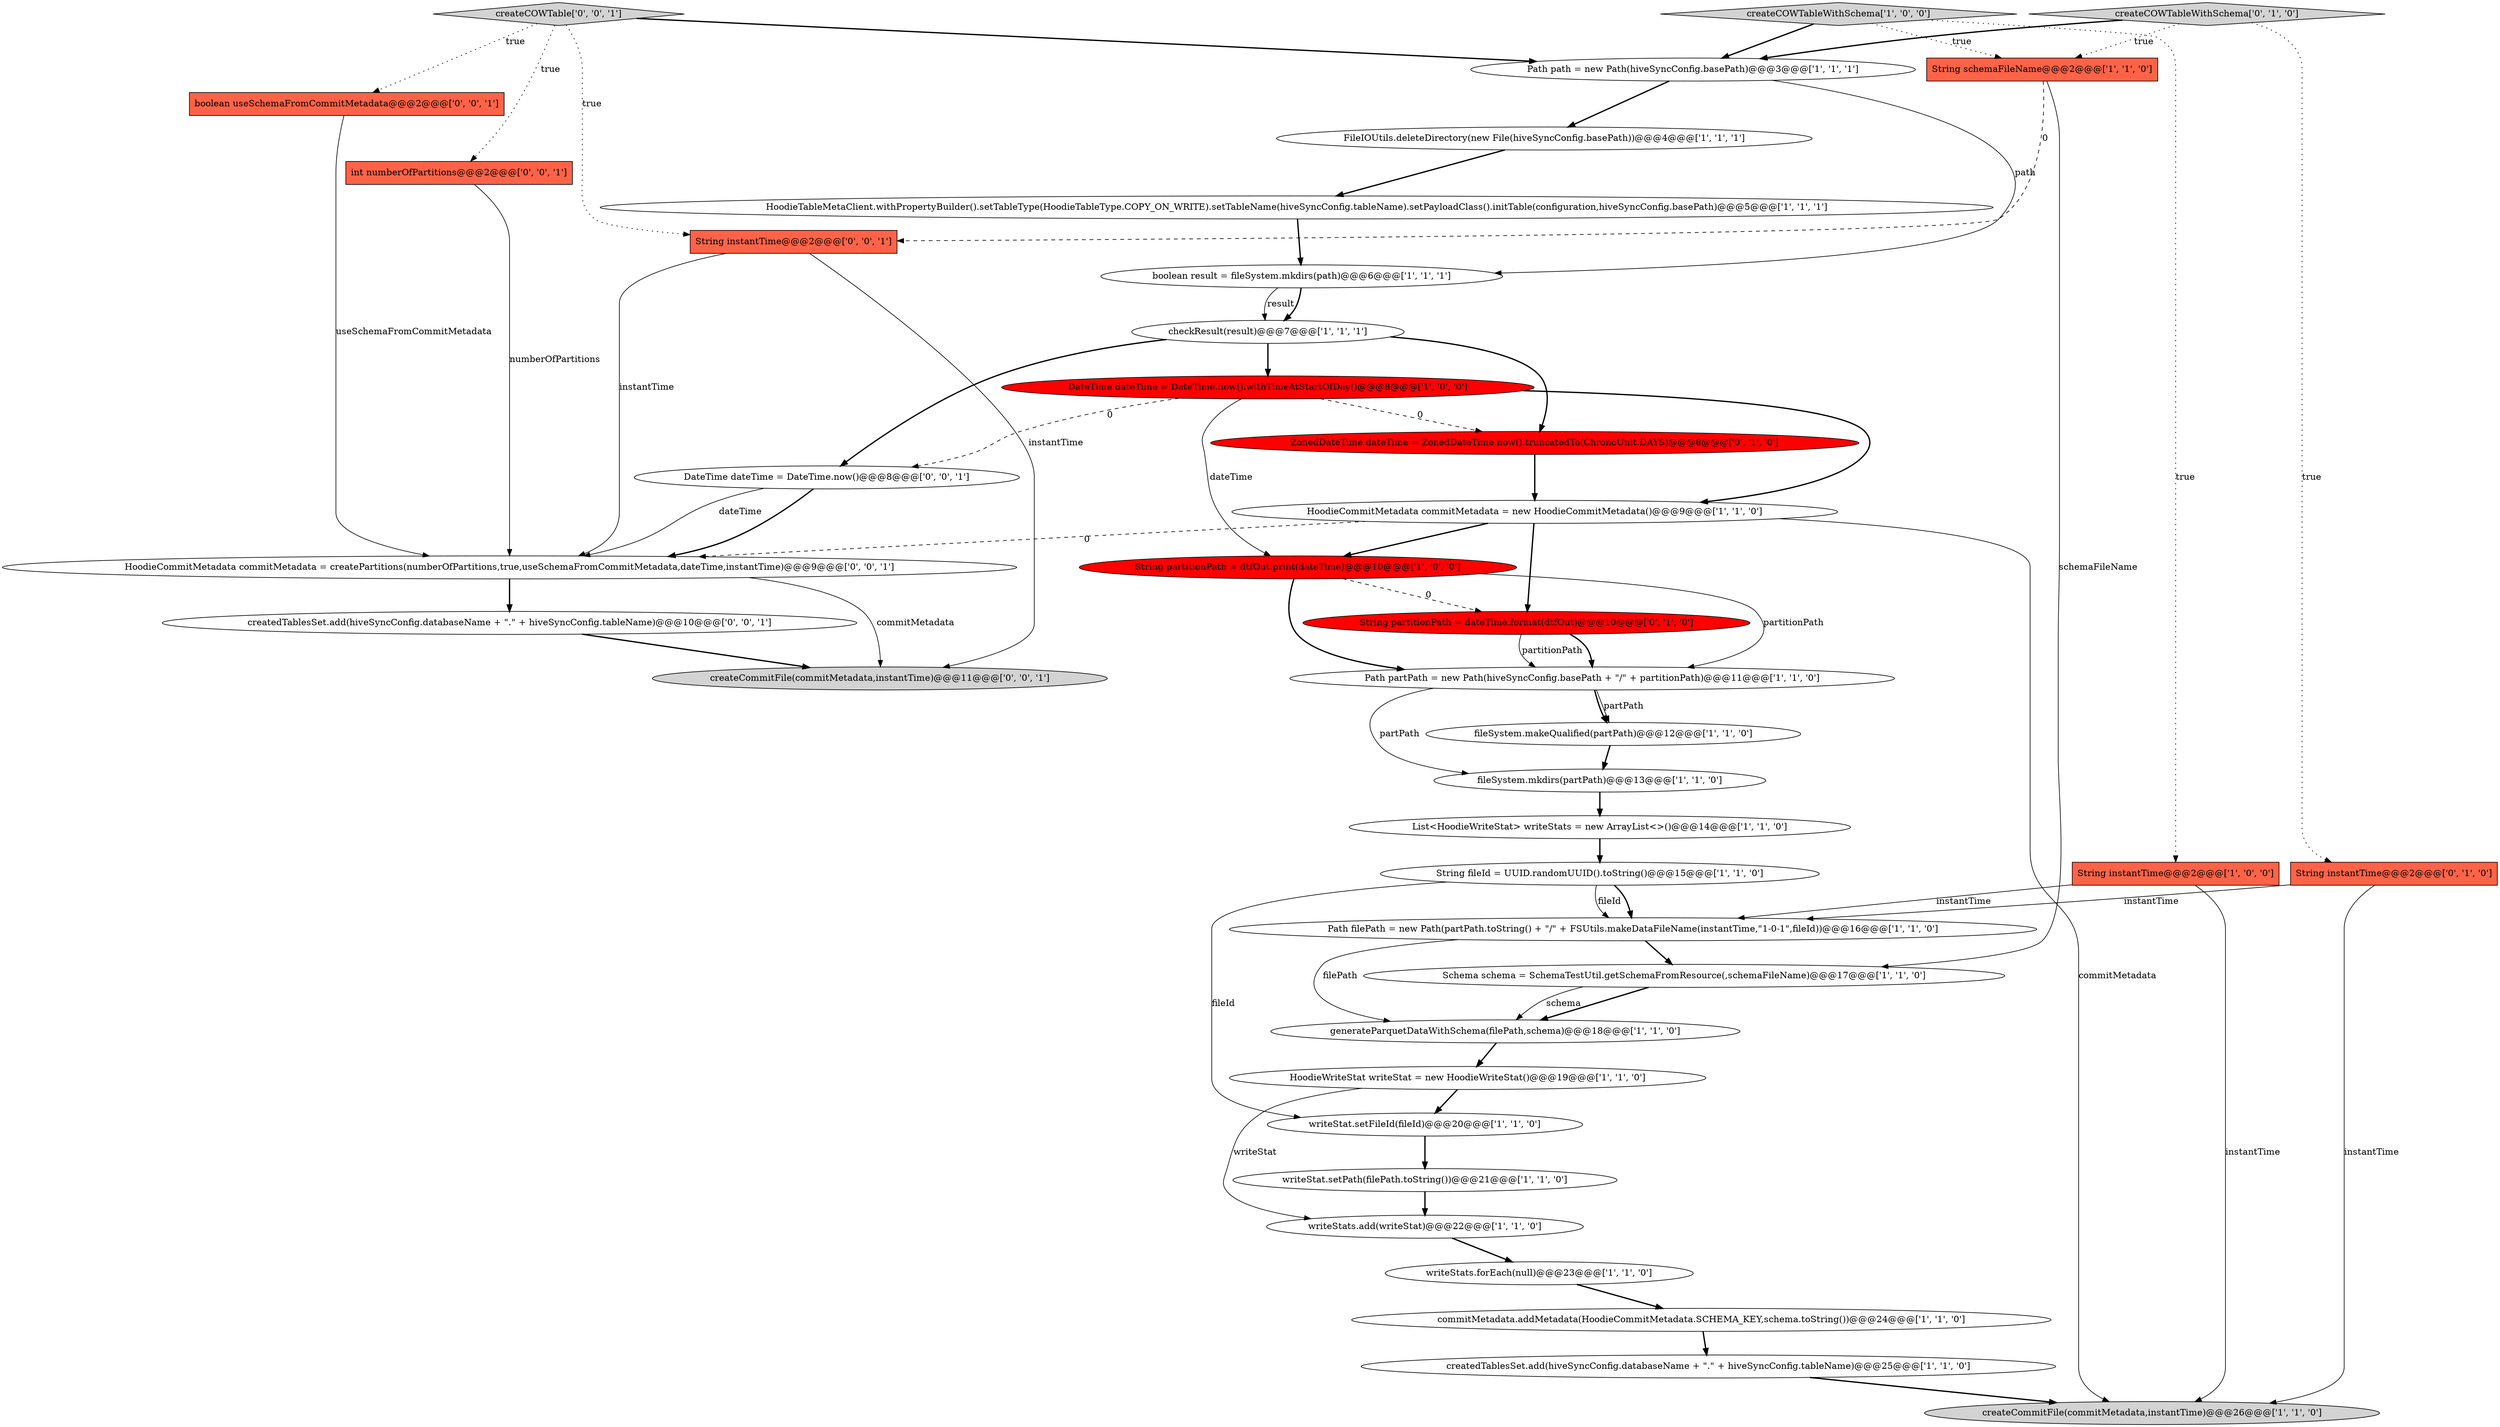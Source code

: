 digraph {
21 [style = filled, label = "writeStats.add(writeStat)@@@22@@@['1', '1', '0']", fillcolor = white, shape = ellipse image = "AAA0AAABBB1BBB"];
38 [style = filled, label = "String instantTime@@@2@@@['0', '0', '1']", fillcolor = tomato, shape = box image = "AAA0AAABBB3BBB"];
16 [style = filled, label = "checkResult(result)@@@7@@@['1', '1', '1']", fillcolor = white, shape = ellipse image = "AAA0AAABBB1BBB"];
18 [style = filled, label = "HoodieTableMetaClient.withPropertyBuilder().setTableType(HoodieTableType.COPY_ON_WRITE).setTableName(hiveSyncConfig.tableName).setPayloadClass().initTable(configuration,hiveSyncConfig.basePath)@@@5@@@['1', '1', '1']", fillcolor = white, shape = ellipse image = "AAA0AAABBB1BBB"];
33 [style = filled, label = "HoodieCommitMetadata commitMetadata = createPartitions(numberOfPartitions,true,useSchemaFromCommitMetadata,dateTime,instantTime)@@@9@@@['0', '0', '1']", fillcolor = white, shape = ellipse image = "AAA0AAABBB3BBB"];
31 [style = filled, label = "createCOWTable['0', '0', '1']", fillcolor = lightgray, shape = diamond image = "AAA0AAABBB3BBB"];
14 [style = filled, label = "String fileId = UUID.randomUUID().toString()@@@15@@@['1', '1', '0']", fillcolor = white, shape = ellipse image = "AAA0AAABBB1BBB"];
23 [style = filled, label = "FileIOUtils.deleteDirectory(new File(hiveSyncConfig.basePath))@@@4@@@['1', '1', '1']", fillcolor = white, shape = ellipse image = "AAA0AAABBB1BBB"];
11 [style = filled, label = "fileSystem.mkdirs(partPath)@@@13@@@['1', '1', '0']", fillcolor = white, shape = ellipse image = "AAA0AAABBB1BBB"];
19 [style = filled, label = "Path partPath = new Path(hiveSyncConfig.basePath + \"/\" + partitionPath)@@@11@@@['1', '1', '0']", fillcolor = white, shape = ellipse image = "AAA0AAABBB1BBB"];
34 [style = filled, label = "boolean useSchemaFromCommitMetadata@@@2@@@['0', '0', '1']", fillcolor = tomato, shape = box image = "AAA0AAABBB3BBB"];
3 [style = filled, label = "writeStat.setPath(filePath.toString())@@@21@@@['1', '1', '0']", fillcolor = white, shape = ellipse image = "AAA0AAABBB1BBB"];
22 [style = filled, label = "List<HoodieWriteStat> writeStats = new ArrayList<>()@@@14@@@['1', '1', '0']", fillcolor = white, shape = ellipse image = "AAA0AAABBB1BBB"];
4 [style = filled, label = "writeStat.setFileId(fileId)@@@20@@@['1', '1', '0']", fillcolor = white, shape = ellipse image = "AAA0AAABBB1BBB"];
36 [style = filled, label = "int numberOfPartitions@@@2@@@['0', '0', '1']", fillcolor = tomato, shape = box image = "AAA0AAABBB3BBB"];
1 [style = filled, label = "HoodieWriteStat writeStat = new HoodieWriteStat()@@@19@@@['1', '1', '0']", fillcolor = white, shape = ellipse image = "AAA0AAABBB1BBB"];
37 [style = filled, label = "createdTablesSet.add(hiveSyncConfig.databaseName + \".\" + hiveSyncConfig.tableName)@@@10@@@['0', '0', '1']", fillcolor = white, shape = ellipse image = "AAA0AAABBB3BBB"];
29 [style = filled, label = "String partitionPath = dateTime.format(dtfOut)@@@10@@@['0', '1', '0']", fillcolor = red, shape = ellipse image = "AAA1AAABBB2BBB"];
35 [style = filled, label = "createCommitFile(commitMetadata,instantTime)@@@11@@@['0', '0', '1']", fillcolor = lightgray, shape = ellipse image = "AAA0AAABBB3BBB"];
7 [style = filled, label = "writeStats.forEach(null)@@@23@@@['1', '1', '0']", fillcolor = white, shape = ellipse image = "AAA0AAABBB1BBB"];
20 [style = filled, label = "commitMetadata.addMetadata(HoodieCommitMetadata.SCHEMA_KEY,schema.toString())@@@24@@@['1', '1', '0']", fillcolor = white, shape = ellipse image = "AAA0AAABBB1BBB"];
8 [style = filled, label = "createCOWTableWithSchema['1', '0', '0']", fillcolor = lightgray, shape = diamond image = "AAA0AAABBB1BBB"];
0 [style = filled, label = "Schema schema = SchemaTestUtil.getSchemaFromResource(,schemaFileName)@@@17@@@['1', '1', '0']", fillcolor = white, shape = ellipse image = "AAA0AAABBB1BBB"];
6 [style = filled, label = "String partitionPath = dtfOut.print(dateTime)@@@10@@@['1', '0', '0']", fillcolor = red, shape = ellipse image = "AAA1AAABBB1BBB"];
15 [style = filled, label = "String instantTime@@@2@@@['1', '0', '0']", fillcolor = tomato, shape = box image = "AAA0AAABBB1BBB"];
27 [style = filled, label = "createCOWTableWithSchema['0', '1', '0']", fillcolor = lightgray, shape = diamond image = "AAA0AAABBB2BBB"];
5 [style = filled, label = "Path path = new Path(hiveSyncConfig.basePath)@@@3@@@['1', '1', '1']", fillcolor = white, shape = ellipse image = "AAA0AAABBB1BBB"];
9 [style = filled, label = "boolean result = fileSystem.mkdirs(path)@@@6@@@['1', '1', '1']", fillcolor = white, shape = ellipse image = "AAA0AAABBB1BBB"];
26 [style = filled, label = "HoodieCommitMetadata commitMetadata = new HoodieCommitMetadata()@@@9@@@['1', '1', '0']", fillcolor = white, shape = ellipse image = "AAA0AAABBB1BBB"];
30 [style = filled, label = "ZonedDateTime dateTime = ZonedDateTime.now().truncatedTo(ChronoUnit.DAYS)@@@8@@@['0', '1', '0']", fillcolor = red, shape = ellipse image = "AAA1AAABBB2BBB"];
10 [style = filled, label = "createdTablesSet.add(hiveSyncConfig.databaseName + \".\" + hiveSyncConfig.tableName)@@@25@@@['1', '1', '0']", fillcolor = white, shape = ellipse image = "AAA0AAABBB1BBB"];
32 [style = filled, label = "DateTime dateTime = DateTime.now()@@@8@@@['0', '0', '1']", fillcolor = white, shape = ellipse image = "AAA0AAABBB3BBB"];
17 [style = filled, label = "Path filePath = new Path(partPath.toString() + \"/\" + FSUtils.makeDataFileName(instantTime,\"1-0-1\",fileId))@@@16@@@['1', '1', '0']", fillcolor = white, shape = ellipse image = "AAA0AAABBB1BBB"];
2 [style = filled, label = "createCommitFile(commitMetadata,instantTime)@@@26@@@['1', '1', '0']", fillcolor = lightgray, shape = ellipse image = "AAA0AAABBB1BBB"];
12 [style = filled, label = "fileSystem.makeQualified(partPath)@@@12@@@['1', '1', '0']", fillcolor = white, shape = ellipse image = "AAA0AAABBB1BBB"];
13 [style = filled, label = "generateParquetDataWithSchema(filePath,schema)@@@18@@@['1', '1', '0']", fillcolor = white, shape = ellipse image = "AAA0AAABBB1BBB"];
25 [style = filled, label = "DateTime dateTime = DateTime.now().withTimeAtStartOfDay()@@@8@@@['1', '0', '0']", fillcolor = red, shape = ellipse image = "AAA1AAABBB1BBB"];
28 [style = filled, label = "String instantTime@@@2@@@['0', '1', '0']", fillcolor = tomato, shape = box image = "AAA0AAABBB2BBB"];
24 [style = filled, label = "String schemaFileName@@@2@@@['1', '1', '0']", fillcolor = tomato, shape = box image = "AAA0AAABBB1BBB"];
28->2 [style = solid, label="instantTime"];
15->17 [style = solid, label="instantTime"];
4->3 [style = bold, label=""];
1->4 [style = bold, label=""];
26->2 [style = solid, label="commitMetadata"];
25->32 [style = dashed, label="0"];
5->9 [style = solid, label="path"];
0->13 [style = bold, label=""];
5->23 [style = bold, label=""];
19->12 [style = bold, label=""];
38->33 [style = solid, label="instantTime"];
34->33 [style = solid, label="useSchemaFromCommitMetadata"];
26->29 [style = bold, label=""];
31->5 [style = bold, label=""];
30->26 [style = bold, label=""];
12->11 [style = bold, label=""];
25->6 [style = solid, label="dateTime"];
24->0 [style = solid, label="schemaFileName"];
9->16 [style = solid, label="result"];
17->13 [style = solid, label="filePath"];
28->17 [style = solid, label="instantTime"];
8->15 [style = dotted, label="true"];
14->4 [style = solid, label="fileId"];
16->25 [style = bold, label=""];
14->17 [style = bold, label=""];
0->13 [style = solid, label="schema"];
16->32 [style = bold, label=""];
6->19 [style = bold, label=""];
6->19 [style = solid, label="partitionPath"];
7->20 [style = bold, label=""];
27->24 [style = dotted, label="true"];
26->6 [style = bold, label=""];
9->16 [style = bold, label=""];
13->1 [style = bold, label=""];
32->33 [style = bold, label=""];
8->24 [style = dotted, label="true"];
14->17 [style = solid, label="fileId"];
20->10 [style = bold, label=""];
27->28 [style = dotted, label="true"];
19->12 [style = solid, label="partPath"];
38->35 [style = solid, label="instantTime"];
17->0 [style = bold, label=""];
32->33 [style = solid, label="dateTime"];
6->29 [style = dashed, label="0"];
29->19 [style = bold, label=""];
8->5 [style = bold, label=""];
1->21 [style = solid, label="writeStat"];
15->2 [style = solid, label="instantTime"];
25->30 [style = dashed, label="0"];
16->30 [style = bold, label=""];
29->19 [style = solid, label="partitionPath"];
25->26 [style = bold, label=""];
31->38 [style = dotted, label="true"];
18->9 [style = bold, label=""];
31->34 [style = dotted, label="true"];
11->22 [style = bold, label=""];
21->7 [style = bold, label=""];
3->21 [style = bold, label=""];
26->33 [style = dashed, label="0"];
10->2 [style = bold, label=""];
27->5 [style = bold, label=""];
37->35 [style = bold, label=""];
36->33 [style = solid, label="numberOfPartitions"];
22->14 [style = bold, label=""];
33->37 [style = bold, label=""];
33->35 [style = solid, label="commitMetadata"];
23->18 [style = bold, label=""];
31->36 [style = dotted, label="true"];
24->38 [style = dashed, label="0"];
19->11 [style = solid, label="partPath"];
}

